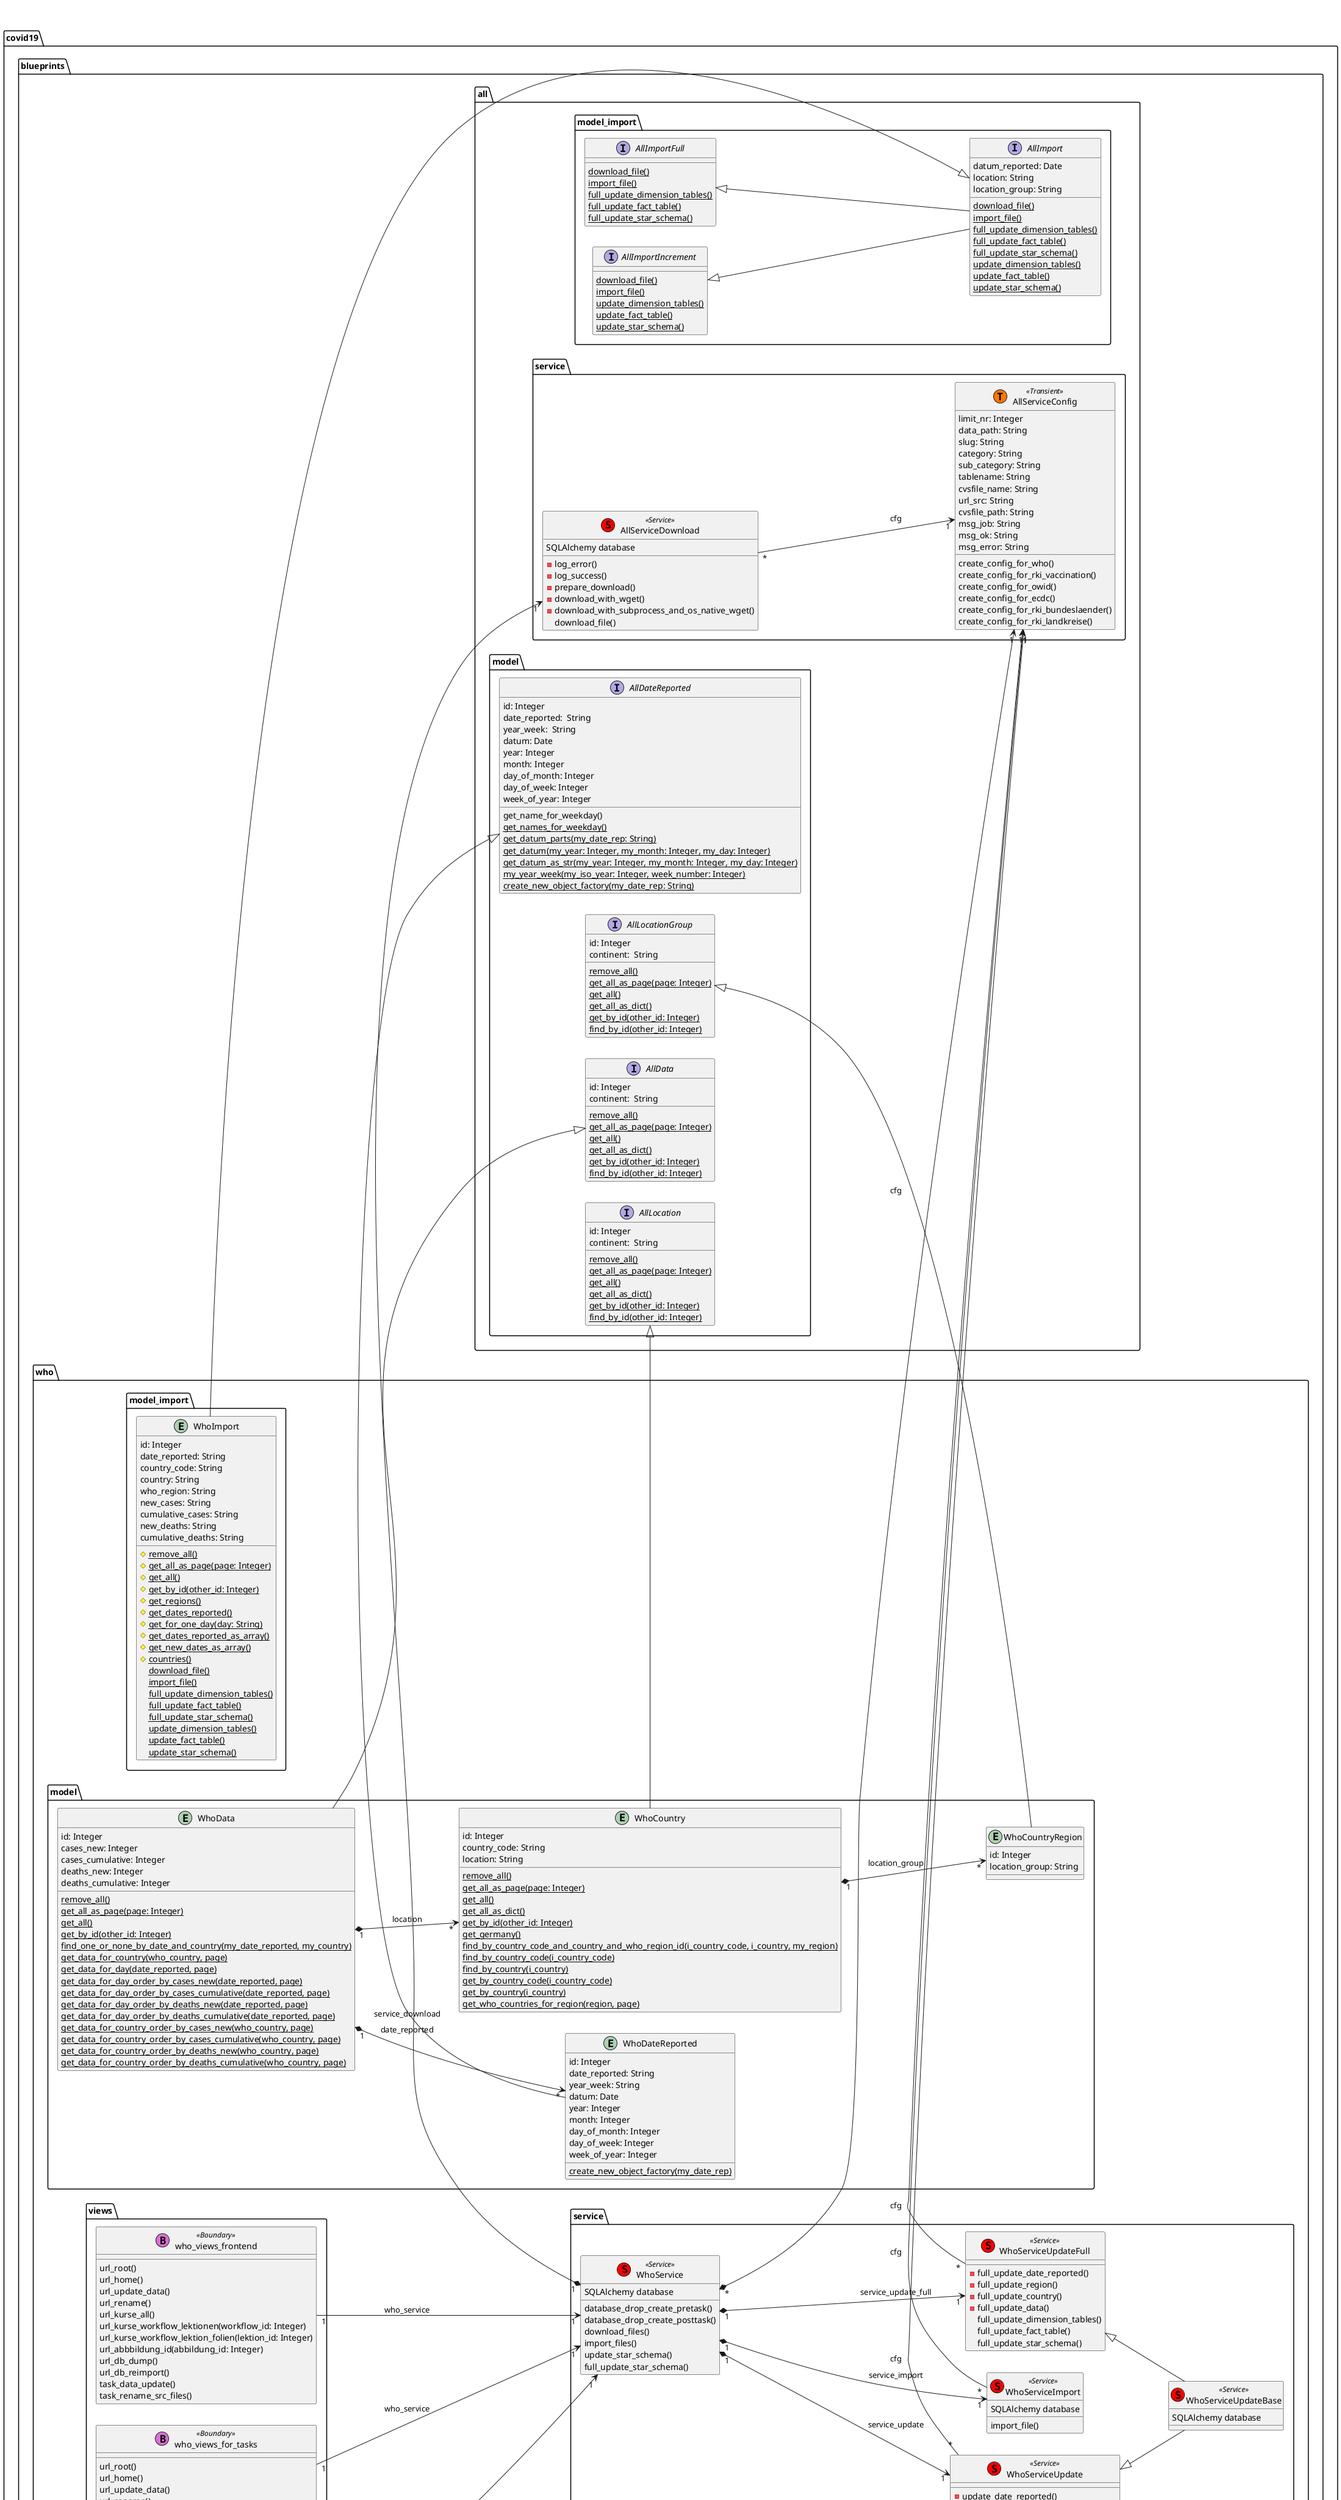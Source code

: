 @startuml
left to right direction

package covid19.blueprints.all.model {

	interface AllDateReported {
	    id: Integer
		date_reported:  String
	    year_week:  String
	    datum: Date
	    year: Integer
	    month: Integer
	    day_of_month: Integer
	    day_of_week: Integer
	    week_of_year: Integer
		get_name_for_weekday()
		{classifier} get_names_for_weekday()
		{classifier} get_datum_parts(my_date_rep: String)
		{classifier} get_datum(my_year: Integer, my_month: Integer, my_day: Integer)
		{classifier} get_datum_as_str(my_year: Integer, my_month: Integer, my_day: Integer)
		{classifier} my_year_week(my_iso_year: Integer, week_number: Integer)
		{classifier} create_new_object_factory(my_date_rep: String)
	}
	interface AllLocationGroup {
	    id: Integer
	    continent:  String
	    {classifier} remove_all()
	    {classifier} get_all_as_page(page: Integer)
	    {classifier} get_all()
	    {classifier} get_all_as_dict()
	    {classifier} get_by_id(other_id: Integer)
	    {classifier} find_by_id(other_id: Integer)
	}
	interface AllLocation {
	    id: Integer
	    continent:  String
	    {classifier} remove_all()
	    {classifier} get_all_as_page(page: Integer)
	    {classifier} get_all()
	    {classifier} get_all_as_dict()
	    {classifier} get_by_id(other_id: Integer)
	    {classifier} find_by_id(other_id: Integer)
	}
	interface AllData {
	    id: Integer
	    continent:  String
	    {classifier} remove_all()
	    {classifier} get_all_as_page(page: Integer)
	    {classifier} get_all()
	    {classifier} get_all_as_dict()
	    {classifier} get_by_id(other_id: Integer)
	    {classifier} find_by_id(other_id: Integer)
	}
}

package covid19.blueprints.all.model_import {

	interface AllImportFull {
		{classifier} download_file()
		{classifier} import_file()
		{classifier} full_update_dimension_tables()
		{classifier} full_update_fact_table()
		{classifier} full_update_star_schema()
	}

	interface AllImportIncrement {
		{classifier} download_file()
		{classifier} import_file()
		{classifier} update_dimension_tables()
		{classifier} update_fact_table()
		{classifier} update_star_schema()
	}

	interface AllImport {
	    datum_reported: Date
		location: String
		location_group: String
		{classifier} download_file()
		{classifier} import_file()
		{classifier} full_update_dimension_tables()
		{classifier} full_update_fact_table()
		{classifier} full_update_star_schema()
		{classifier} update_dimension_tables()
		{classifier} update_fact_table()
		{classifier} update_star_schema()
	}
}
package covid19.blueprints.all.service {

	class AllServiceDownload << (S,red) Service >> {
		-log_error()
		-log_success()
		-prepare_download()
		-download_with_wget()
		-download_with_subprocess_and_os_native_wget()
		download_file()
	}
	class AllServiceConfig << (T,#FF7700) Transient >> {
		limit_nr: Integer
	    data_path: String
	    slug: String
	    category: String
	    sub_category: String
	    tablename: String
	    cvsfile_name: String
	    url_src: String
	    cvsfile_path: String
	    msg_job: String
	    msg_ok: String
	    msg_error: String
		create_config_for_who()
		create_config_for_rki_vaccination()
		create_config_for_owid()
		create_config_for_ecdc()
		create_config_for_rki_bundeslaender()
		create_config_for_rki_landkreise()
	}
}

package covid19.blueprints.who.model {

	entity WhoDateReported {
	    id: Integer
		date_reported: String
	    year_week: String
	    datum: Date
	    year: Integer
	    month: Integer
	    day_of_month: Integer
	    day_of_week: Integer
	    week_of_year: Integer
	    {classifier} create_new_object_factory(my_date_rep)
	}
	entity WhoCountryRegion {
	    id: Integer
	    location_group: String
	}
	entity WhoCountry {
	    id: Integer
		country_code: String
	    location: String
	    {classifier} remove_all()
	    {classifier} get_all_as_page(page: Integer)
	    {classifier} get_all()
	    {classifier} get_all_as_dict()
	    {classifier} get_by_id(other_id: Integer)
	    {classifier} get_germany()
	    {classifier} find_by_country_code_and_country_and_who_region_id(i_country_code, i_country, my_region)
	    {classifier} find_by_country_code(i_country_code)
	    {classifier} find_by_country(i_country)
	    {classifier} get_by_country_code(i_country_code)
	    {classifier} get_by_country(i_country)
	    {classifier} get_who_countries_for_region(region, page)
	}
	entity WhoData {
	    id: Integer
		cases_new: Integer
	    cases_cumulative: Integer
	    deaths_new: Integer
	    deaths_cumulative: Integer
	    {classifier} remove_all()
	    {classifier} get_all_as_page(page: Integer)
	    {classifier} get_all()
	    {classifier} get_by_id(other_id: Integer)
	    {classifier} find_one_or_none_by_date_and_country(my_date_reported, my_country)
	    {classifier} get_data_for_country(who_country, page)
	    {classifier} get_data_for_day(date_reported, page)
	    {classifier} get_data_for_day_order_by_cases_new(date_reported, page)
	    {classifier} get_data_for_day_order_by_cases_cumulative(date_reported, page)
	    {classifier} get_data_for_day_order_by_deaths_new(date_reported, page)
	    {classifier} get_data_for_day_order_by_deaths_cumulative(date_reported, page)
	    {classifier} get_data_for_country_order_by_cases_new(who_country, page)
	    {classifier} get_data_for_country_order_by_cases_cumulative(who_country, page)
	    {classifier} get_data_for_country_order_by_deaths_new(who_country, page)
	    {classifier} get_data_for_country_order_by_deaths_cumulative(who_country, page)
	}
}
package covid19.blueprints.who.model_import {

	entity WhoImport {
	    id: Integer
	    date_reported: String
	    country_code: String
	    country: String
	    who_region: String
	    new_cases: String
	    cumulative_cases: String
	    new_deaths: String
	    cumulative_deaths: String
	    # {classifier} remove_all()
	    # {classifier} get_all_as_page(page: Integer)
	    # {classifier} get_all()
	    # {classifier} get_by_id(other_id: Integer)
	    # {classifier} get_regions()
	    # {classifier} get_dates_reported()
	    # {classifier} get_for_one_day(day: String)
	    # {classifier} get_dates_reported_as_array()
	    # {classifier} get_new_dates_as_array()
	    # {classifier} countries()
		{classifier} download_file()
		{classifier} import_file()
		{classifier} full_update_dimension_tables()
		{classifier} full_update_fact_table()
		{classifier} full_update_star_schema()
		{classifier} update_dimension_tables()
		{classifier} update_fact_table()
		{classifier} update_star_schema()
	}
}

package covid19.blueprints.who.service {
	class WhoService << (S,red) Service >> {
		database_drop_create_pretask()
		database_drop_create_posttask()
		download_files()
		import_files()
		update_star_schema()
		full_update_star_schema()
	}
	class WhoServiceImport << (S,red) Service >> {
	    import_file()
	}
	class WhoServiceUpdateBase << (S,red) Service >> {
	}
	class WhoServiceUpdateFull << (S,red) Service >> {
		-full_update_date_reported()
		-full_update_region()
		-full_update_country()
		-full_update_data()
		full_update_dimension_tables()
		full_update_fact_table()
		full_update_star_schema()
	}
	class WhoServiceUpdate << (S,red) Service >> {
	    -update_date_reported()
	    -update_region()
	    -update_country()
	    -update_data()
	    update_dimension_tables()
	    update_fact_table()
	    update_star_schema()
		-who_import_get_new_dates_as_array()
	}
}

package covid19.blueprints.who.views {
	class who_views_frontend << (B,orchid) Boundary >> {
	    url_root()
	    url_home()
	    url_update_data()
	    url_rename()
	    url_kurse_all()
	    url_kurse_workflow_lektionen(workflow_id: Integer)
	    url_kurse_workflow_lektion_folien(lektion_id: Integer)
	    url_abbbildung_id(abbildung_id: Integer)
	    url_db_dump()
	    url_db_reimport()
	    task_data_update()
	    task_rename_src_files()
	}
	class who_celery_tasks << (B,orchid) Boundary >> {
	    url_root()
	    url_home()
	    url_update_data()
	    url_rename()
	    url_kurse_all()
	    url_kurse_workflow_lektionen(workflow_id: Integer)
	    url_kurse_workflow_lektion_folien(lektion_id: Integer)
	    url_abbbildung_id(abbildung_id: Integer)
	    url_db_dump()
	    url_db_reimport()
	    task_data_update()
	    task_rename_src_files()
	}
	class who_views_for_tasks << (B,orchid) Boundary >> {
	    url_root()
	    url_home()
	    url_update_data()
	    url_rename()
	    url_kurse_all()
	    url_kurse_workflow_lektionen(workflow_id: Integer)
	    url_kurse_workflow_lektion_folien(lektion_id: Integer)
	    url_abbbildung_id(abbildung_id: Integer)
	    url_db_dump()
	    url_db_reimport()
	    task_data_update()
	    task_rename_src_files()
	}
}

AllImportFull <|-- AllImport
AllImportIncrement <|-- AllImport
AllImport <|-- WhoImport

AllDateReported <|-- WhoDateReported
AllLocationGroup <|-- WhoCountryRegion
AllLocation <|-- WhoCountry
AllData <|-- WhoData

WhoData "1" *--> "*" WhoDateReported : date_reported
WhoCountry "1" *--> "*" WhoCountryRegion : location_group
WhoData "1" *--> "*" WhoCountry : location

WhoService "*" *--> "1"  AllServiceConfig : cfg
WhoServiceImport "*" --> "1"  AllServiceConfig : cfg
WhoServiceUpdate "*" --> "1"  AllServiceConfig : cfg
WhoServiceUpdateFull "*" --> "1"  AllServiceConfig : cfg
AllServiceDownload "*" --> "1"  AllServiceConfig : cfg

WhoService "1" *--> "1" WhoServiceImport : service_import
WhoService "1" *--> "1" WhoServiceUpdate : service_update
WhoService "1" *--> "1" WhoServiceUpdateFull : service_update_full
WhoService "1" *--> "1" AllServiceDownload : service_download

WhoServiceUpdateFull <|-- WhoServiceUpdateBase
WhoServiceUpdate <|-- WhoServiceUpdateBase

WhoServiceUpdateBase : SQLAlchemy database
WhoServiceImport : SQLAlchemy database
AllServiceDownload : SQLAlchemy database
WhoService : SQLAlchemy database

who_views_frontend "1" --> "1" WhoService : who_service
who_views_for_tasks "1" --> "1" WhoService : who_service
who_celery_tasks "1" --> "1" WhoService : who_service
@enduml
